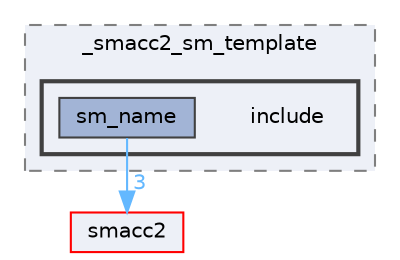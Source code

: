 digraph "smacc2_performance_tools/_smacc2_sm_template/include"
{
 // LATEX_PDF_SIZE
  bgcolor="transparent";
  edge [fontname=Helvetica,fontsize=10,labelfontname=Helvetica,labelfontsize=10];
  node [fontname=Helvetica,fontsize=10,shape=box,height=0.2,width=0.4];
  compound=true
  subgraph clusterdir_664f42d703210a86265efaf86ba52d1d {
    graph [ bgcolor="#edf0f7", pencolor="grey50", label="_smacc2_sm_template", fontname=Helvetica,fontsize=10 style="filled,dashed", URL="dir_664f42d703210a86265efaf86ba52d1d.html",tooltip=""]
  subgraph clusterdir_088b843d0950090bccaf85d39c15240c {
    graph [ bgcolor="#edf0f7", pencolor="grey25", label="", fontname=Helvetica,fontsize=10 style="filled,bold", URL="dir_088b843d0950090bccaf85d39c15240c.html",tooltip=""]
    dir_088b843d0950090bccaf85d39c15240c [shape=plaintext, label="include"];
  dir_a01693c522231fcaa480fe04b77e83b4 [label="sm_name", fillcolor="#a2b4d6", color="grey25", style="filled", URL="dir_a01693c522231fcaa480fe04b77e83b4.html",tooltip=""];
  }
  }
  dir_ce4c19d6108cf5285f3105ec9cd73bf1 [label="smacc2", fillcolor="#edf0f7", color="red", style="filled", URL="dir_ce4c19d6108cf5285f3105ec9cd73bf1.html",tooltip=""];
  dir_a01693c522231fcaa480fe04b77e83b4->dir_ce4c19d6108cf5285f3105ec9cd73bf1 [headlabel="3", labeldistance=1.5 headhref="dir_000121_000123.html" color="steelblue1" fontcolor="steelblue1"];
}
